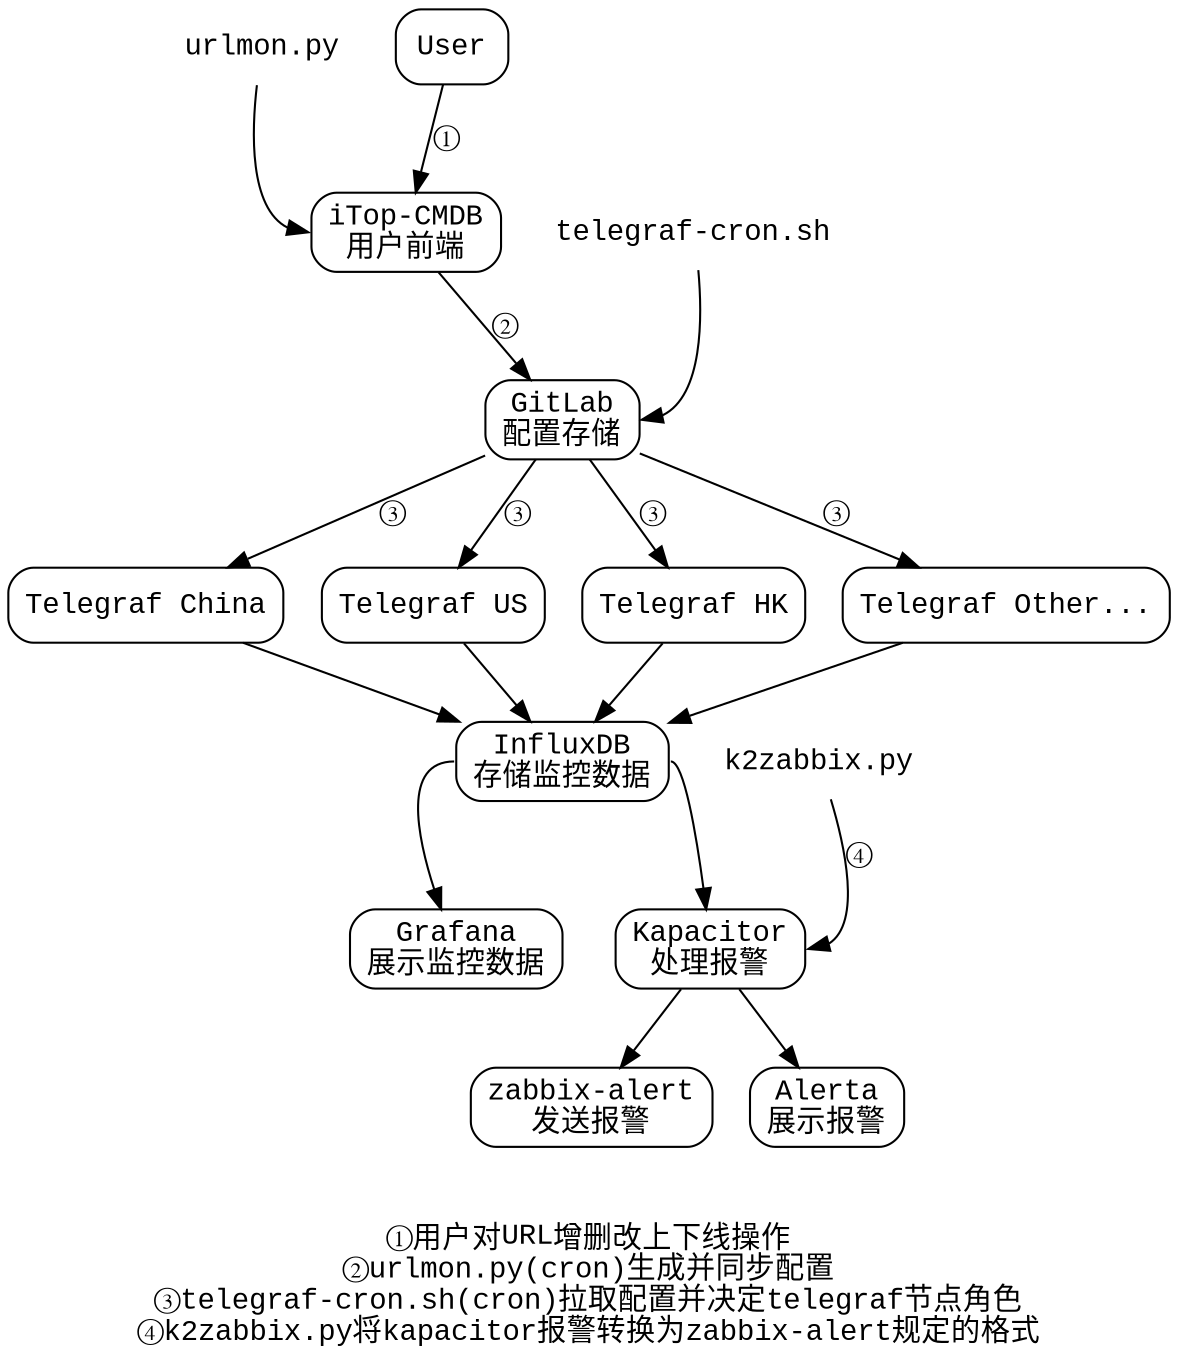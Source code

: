 digraph url_monitor {
	rank="same";
	fontname = "Courier New, SimSun";
	node [shape=Mrecord,fontname="MONACO,Courier New,SimSun"];
	edge [fontname="Courier New,SimSun"];

	user[label="User"];
	cmdb[label="iTop-CMDB\n用户前端"];
	gitlab[label="GitLab\n配置存储"];
	cmdb->gitlab[label="②"];

	subgraph cluster_collect {
		telegraf1[label="Telegraf China"];
		telegraf2[label="Telegraf US"];
		telegraf3[label="Telegraf HK"];
		telegraf4[label="Telegraf Other..."];
	}
	gitlab->{telegraf1,telegraf2,telegraf3,telegraf4}[label="③"];
	{telegraf1,telegraf2,telegraf3,telegraf4}->influxdb;
	
	influxdb[label="InfluxDB\n存储监控数据"];

	grafana[label="Grafana\n展示监控数据"];
	
	kapacitor[label="Kapacitor\n处理报警"];
	zabbix_alert[label="zabbix-alert\n发送报警"];
	alerta[label="Alerta\n展示报警"];
	
	user->cmdb[label="①"];
	influxdb:e->kapacitor;
	kapacitor->zabbix_alert;
	
	kapacitor->alerta;
	influxdb:w->grafana;
	
	urlmon[label="urlmon.py",shape="none"];
	telegraf_cron[label="telegraf-cron.sh",shape="none"];
	k2zabbix[label="k2zabbix.py",shape="none"];
	urlmon->cmdb:w[rank="same"];
	k2zabbix->kapacitor:e[label="④"];
	telegraf_cron->gitlab:e;
	label="\n\n①用户对URL增删改上下线操作
②urlmon.py(cron)生成并同步配置
③telegraf-cron.sh(cron)拉取配置并决定telegraf节点角色
④k2zabbix.py将kapacitor报警转换为zabbix-alert规定的格式"
}